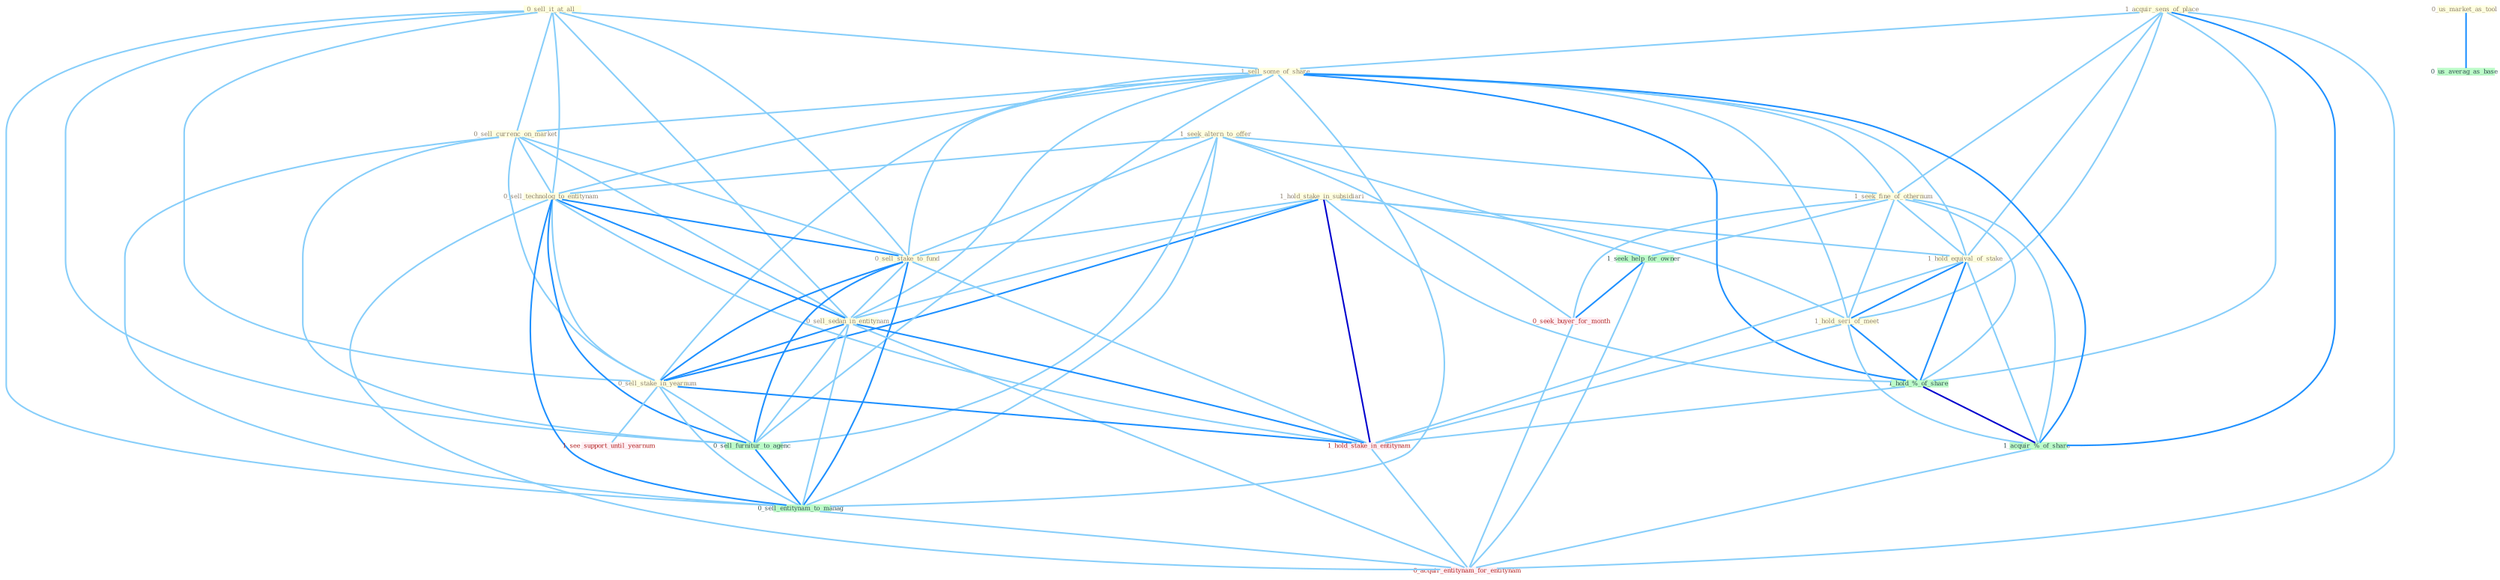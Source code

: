 Graph G{ 
    node
    [shape=polygon,style=filled,width=.5,height=.06,color="#BDFCC9",fixedsize=true,fontsize=4,
    fontcolor="#2f4f4f"];
    {node
    [color="#ffffe0", fontcolor="#8b7d6b"] "1_hold_stake_in_subsidiari " "0_sell_it_at_all " "1_acquir_sens_of_place " "1_sell_some_of_share " "1_seek_altern_to_offer " "1_seek_fine_of_othernum " "0_sell_currenc_on_market " "0_sell_technolog_to_entitynam " "0_sell_stake_to_fund " "0_sell_sedan_in_entitynam " "0_sell_stake_in_yearnum " "1_hold_equival_of_stake " "1_hold_seri_of_meet " "0_us_market_as_tool "}
{node [color="#fff0f5", fontcolor="#b22222"] "1_hold_stake_in_entitynam " "0_seek_buyer_for_month " "1_see_support_until_yearnum " "0_acquir_entitynam_for_entitynam "}
edge [color="#B0E2FF"];

	"1_hold_stake_in_subsidiari " -- "0_sell_stake_to_fund " [w="1", color="#87cefa" ];
	"1_hold_stake_in_subsidiari " -- "0_sell_sedan_in_entitynam " [w="1", color="#87cefa" ];
	"1_hold_stake_in_subsidiari " -- "0_sell_stake_in_yearnum " [w="2", color="#1e90ff" , len=0.8];
	"1_hold_stake_in_subsidiari " -- "1_hold_equival_of_stake " [w="1", color="#87cefa" ];
	"1_hold_stake_in_subsidiari " -- "1_hold_seri_of_meet " [w="1", color="#87cefa" ];
	"1_hold_stake_in_subsidiari " -- "1_hold_%_of_share " [w="1", color="#87cefa" ];
	"1_hold_stake_in_subsidiari " -- "1_hold_stake_in_entitynam " [w="3", color="#0000cd" , len=0.6];
	"0_sell_it_at_all " -- "1_sell_some_of_share " [w="1", color="#87cefa" ];
	"0_sell_it_at_all " -- "0_sell_currenc_on_market " [w="1", color="#87cefa" ];
	"0_sell_it_at_all " -- "0_sell_technolog_to_entitynam " [w="1", color="#87cefa" ];
	"0_sell_it_at_all " -- "0_sell_stake_to_fund " [w="1", color="#87cefa" ];
	"0_sell_it_at_all " -- "0_sell_sedan_in_entitynam " [w="1", color="#87cefa" ];
	"0_sell_it_at_all " -- "0_sell_stake_in_yearnum " [w="1", color="#87cefa" ];
	"0_sell_it_at_all " -- "0_sell_furnitur_to_agenc " [w="1", color="#87cefa" ];
	"0_sell_it_at_all " -- "0_sell_entitynam_to_manag " [w="1", color="#87cefa" ];
	"1_acquir_sens_of_place " -- "1_sell_some_of_share " [w="1", color="#87cefa" ];
	"1_acquir_sens_of_place " -- "1_seek_fine_of_othernum " [w="1", color="#87cefa" ];
	"1_acquir_sens_of_place " -- "1_hold_equival_of_stake " [w="1", color="#87cefa" ];
	"1_acquir_sens_of_place " -- "1_hold_seri_of_meet " [w="1", color="#87cefa" ];
	"1_acquir_sens_of_place " -- "1_hold_%_of_share " [w="1", color="#87cefa" ];
	"1_acquir_sens_of_place " -- "1_acquir_%_of_share " [w="2", color="#1e90ff" , len=0.8];
	"1_acquir_sens_of_place " -- "0_acquir_entitynam_for_entitynam " [w="1", color="#87cefa" ];
	"1_sell_some_of_share " -- "1_seek_fine_of_othernum " [w="1", color="#87cefa" ];
	"1_sell_some_of_share " -- "0_sell_currenc_on_market " [w="1", color="#87cefa" ];
	"1_sell_some_of_share " -- "0_sell_technolog_to_entitynam " [w="1", color="#87cefa" ];
	"1_sell_some_of_share " -- "0_sell_stake_to_fund " [w="1", color="#87cefa" ];
	"1_sell_some_of_share " -- "0_sell_sedan_in_entitynam " [w="1", color="#87cefa" ];
	"1_sell_some_of_share " -- "0_sell_stake_in_yearnum " [w="1", color="#87cefa" ];
	"1_sell_some_of_share " -- "1_hold_equival_of_stake " [w="1", color="#87cefa" ];
	"1_sell_some_of_share " -- "1_hold_seri_of_meet " [w="1", color="#87cefa" ];
	"1_sell_some_of_share " -- "1_hold_%_of_share " [w="2", color="#1e90ff" , len=0.8];
	"1_sell_some_of_share " -- "1_acquir_%_of_share " [w="2", color="#1e90ff" , len=0.8];
	"1_sell_some_of_share " -- "0_sell_furnitur_to_agenc " [w="1", color="#87cefa" ];
	"1_sell_some_of_share " -- "0_sell_entitynam_to_manag " [w="1", color="#87cefa" ];
	"1_seek_altern_to_offer " -- "1_seek_fine_of_othernum " [w="1", color="#87cefa" ];
	"1_seek_altern_to_offer " -- "0_sell_technolog_to_entitynam " [w="1", color="#87cefa" ];
	"1_seek_altern_to_offer " -- "0_sell_stake_to_fund " [w="1", color="#87cefa" ];
	"1_seek_altern_to_offer " -- "1_seek_help_for_owner " [w="1", color="#87cefa" ];
	"1_seek_altern_to_offer " -- "0_seek_buyer_for_month " [w="1", color="#87cefa" ];
	"1_seek_altern_to_offer " -- "0_sell_furnitur_to_agenc " [w="1", color="#87cefa" ];
	"1_seek_altern_to_offer " -- "0_sell_entitynam_to_manag " [w="1", color="#87cefa" ];
	"1_seek_fine_of_othernum " -- "1_hold_equival_of_stake " [w="1", color="#87cefa" ];
	"1_seek_fine_of_othernum " -- "1_hold_seri_of_meet " [w="1", color="#87cefa" ];
	"1_seek_fine_of_othernum " -- "1_hold_%_of_share " [w="1", color="#87cefa" ];
	"1_seek_fine_of_othernum " -- "1_seek_help_for_owner " [w="1", color="#87cefa" ];
	"1_seek_fine_of_othernum " -- "0_seek_buyer_for_month " [w="1", color="#87cefa" ];
	"1_seek_fine_of_othernum " -- "1_acquir_%_of_share " [w="1", color="#87cefa" ];
	"0_sell_currenc_on_market " -- "0_sell_technolog_to_entitynam " [w="1", color="#87cefa" ];
	"0_sell_currenc_on_market " -- "0_sell_stake_to_fund " [w="1", color="#87cefa" ];
	"0_sell_currenc_on_market " -- "0_sell_sedan_in_entitynam " [w="1", color="#87cefa" ];
	"0_sell_currenc_on_market " -- "0_sell_stake_in_yearnum " [w="1", color="#87cefa" ];
	"0_sell_currenc_on_market " -- "0_sell_furnitur_to_agenc " [w="1", color="#87cefa" ];
	"0_sell_currenc_on_market " -- "0_sell_entitynam_to_manag " [w="1", color="#87cefa" ];
	"0_sell_technolog_to_entitynam " -- "0_sell_stake_to_fund " [w="2", color="#1e90ff" , len=0.8];
	"0_sell_technolog_to_entitynam " -- "0_sell_sedan_in_entitynam " [w="2", color="#1e90ff" , len=0.8];
	"0_sell_technolog_to_entitynam " -- "0_sell_stake_in_yearnum " [w="1", color="#87cefa" ];
	"0_sell_technolog_to_entitynam " -- "1_hold_stake_in_entitynam " [w="1", color="#87cefa" ];
	"0_sell_technolog_to_entitynam " -- "0_sell_furnitur_to_agenc " [w="2", color="#1e90ff" , len=0.8];
	"0_sell_technolog_to_entitynam " -- "0_sell_entitynam_to_manag " [w="2", color="#1e90ff" , len=0.8];
	"0_sell_technolog_to_entitynam " -- "0_acquir_entitynam_for_entitynam " [w="1", color="#87cefa" ];
	"0_sell_stake_to_fund " -- "0_sell_sedan_in_entitynam " [w="1", color="#87cefa" ];
	"0_sell_stake_to_fund " -- "0_sell_stake_in_yearnum " [w="2", color="#1e90ff" , len=0.8];
	"0_sell_stake_to_fund " -- "1_hold_stake_in_entitynam " [w="1", color="#87cefa" ];
	"0_sell_stake_to_fund " -- "0_sell_furnitur_to_agenc " [w="2", color="#1e90ff" , len=0.8];
	"0_sell_stake_to_fund " -- "0_sell_entitynam_to_manag " [w="2", color="#1e90ff" , len=0.8];
	"0_sell_sedan_in_entitynam " -- "0_sell_stake_in_yearnum " [w="2", color="#1e90ff" , len=0.8];
	"0_sell_sedan_in_entitynam " -- "1_hold_stake_in_entitynam " [w="2", color="#1e90ff" , len=0.8];
	"0_sell_sedan_in_entitynam " -- "0_sell_furnitur_to_agenc " [w="1", color="#87cefa" ];
	"0_sell_sedan_in_entitynam " -- "0_sell_entitynam_to_manag " [w="1", color="#87cefa" ];
	"0_sell_sedan_in_entitynam " -- "0_acquir_entitynam_for_entitynam " [w="1", color="#87cefa" ];
	"0_sell_stake_in_yearnum " -- "1_hold_stake_in_entitynam " [w="2", color="#1e90ff" , len=0.8];
	"0_sell_stake_in_yearnum " -- "1_see_support_until_yearnum " [w="1", color="#87cefa" ];
	"0_sell_stake_in_yearnum " -- "0_sell_furnitur_to_agenc " [w="1", color="#87cefa" ];
	"0_sell_stake_in_yearnum " -- "0_sell_entitynam_to_manag " [w="1", color="#87cefa" ];
	"1_hold_equival_of_stake " -- "1_hold_seri_of_meet " [w="2", color="#1e90ff" , len=0.8];
	"1_hold_equival_of_stake " -- "1_hold_%_of_share " [w="2", color="#1e90ff" , len=0.8];
	"1_hold_equival_of_stake " -- "1_hold_stake_in_entitynam " [w="1", color="#87cefa" ];
	"1_hold_equival_of_stake " -- "1_acquir_%_of_share " [w="1", color="#87cefa" ];
	"1_hold_seri_of_meet " -- "1_hold_%_of_share " [w="2", color="#1e90ff" , len=0.8];
	"1_hold_seri_of_meet " -- "1_hold_stake_in_entitynam " [w="1", color="#87cefa" ];
	"1_hold_seri_of_meet " -- "1_acquir_%_of_share " [w="1", color="#87cefa" ];
	"0_us_market_as_tool " -- "0_us_averag_as_base " [w="2", color="#1e90ff" , len=0.8];
	"1_hold_%_of_share " -- "1_hold_stake_in_entitynam " [w="1", color="#87cefa" ];
	"1_hold_%_of_share " -- "1_acquir_%_of_share " [w="3", color="#0000cd" , len=0.6];
	"1_hold_stake_in_entitynam " -- "0_acquir_entitynam_for_entitynam " [w="1", color="#87cefa" ];
	"1_seek_help_for_owner " -- "0_seek_buyer_for_month " [w="2", color="#1e90ff" , len=0.8];
	"1_seek_help_for_owner " -- "0_acquir_entitynam_for_entitynam " [w="1", color="#87cefa" ];
	"0_seek_buyer_for_month " -- "0_acquir_entitynam_for_entitynam " [w="1", color="#87cefa" ];
	"1_acquir_%_of_share " -- "0_acquir_entitynam_for_entitynam " [w="1", color="#87cefa" ];
	"0_sell_furnitur_to_agenc " -- "0_sell_entitynam_to_manag " [w="2", color="#1e90ff" , len=0.8];
	"0_sell_entitynam_to_manag " -- "0_acquir_entitynam_for_entitynam " [w="1", color="#87cefa" ];
}